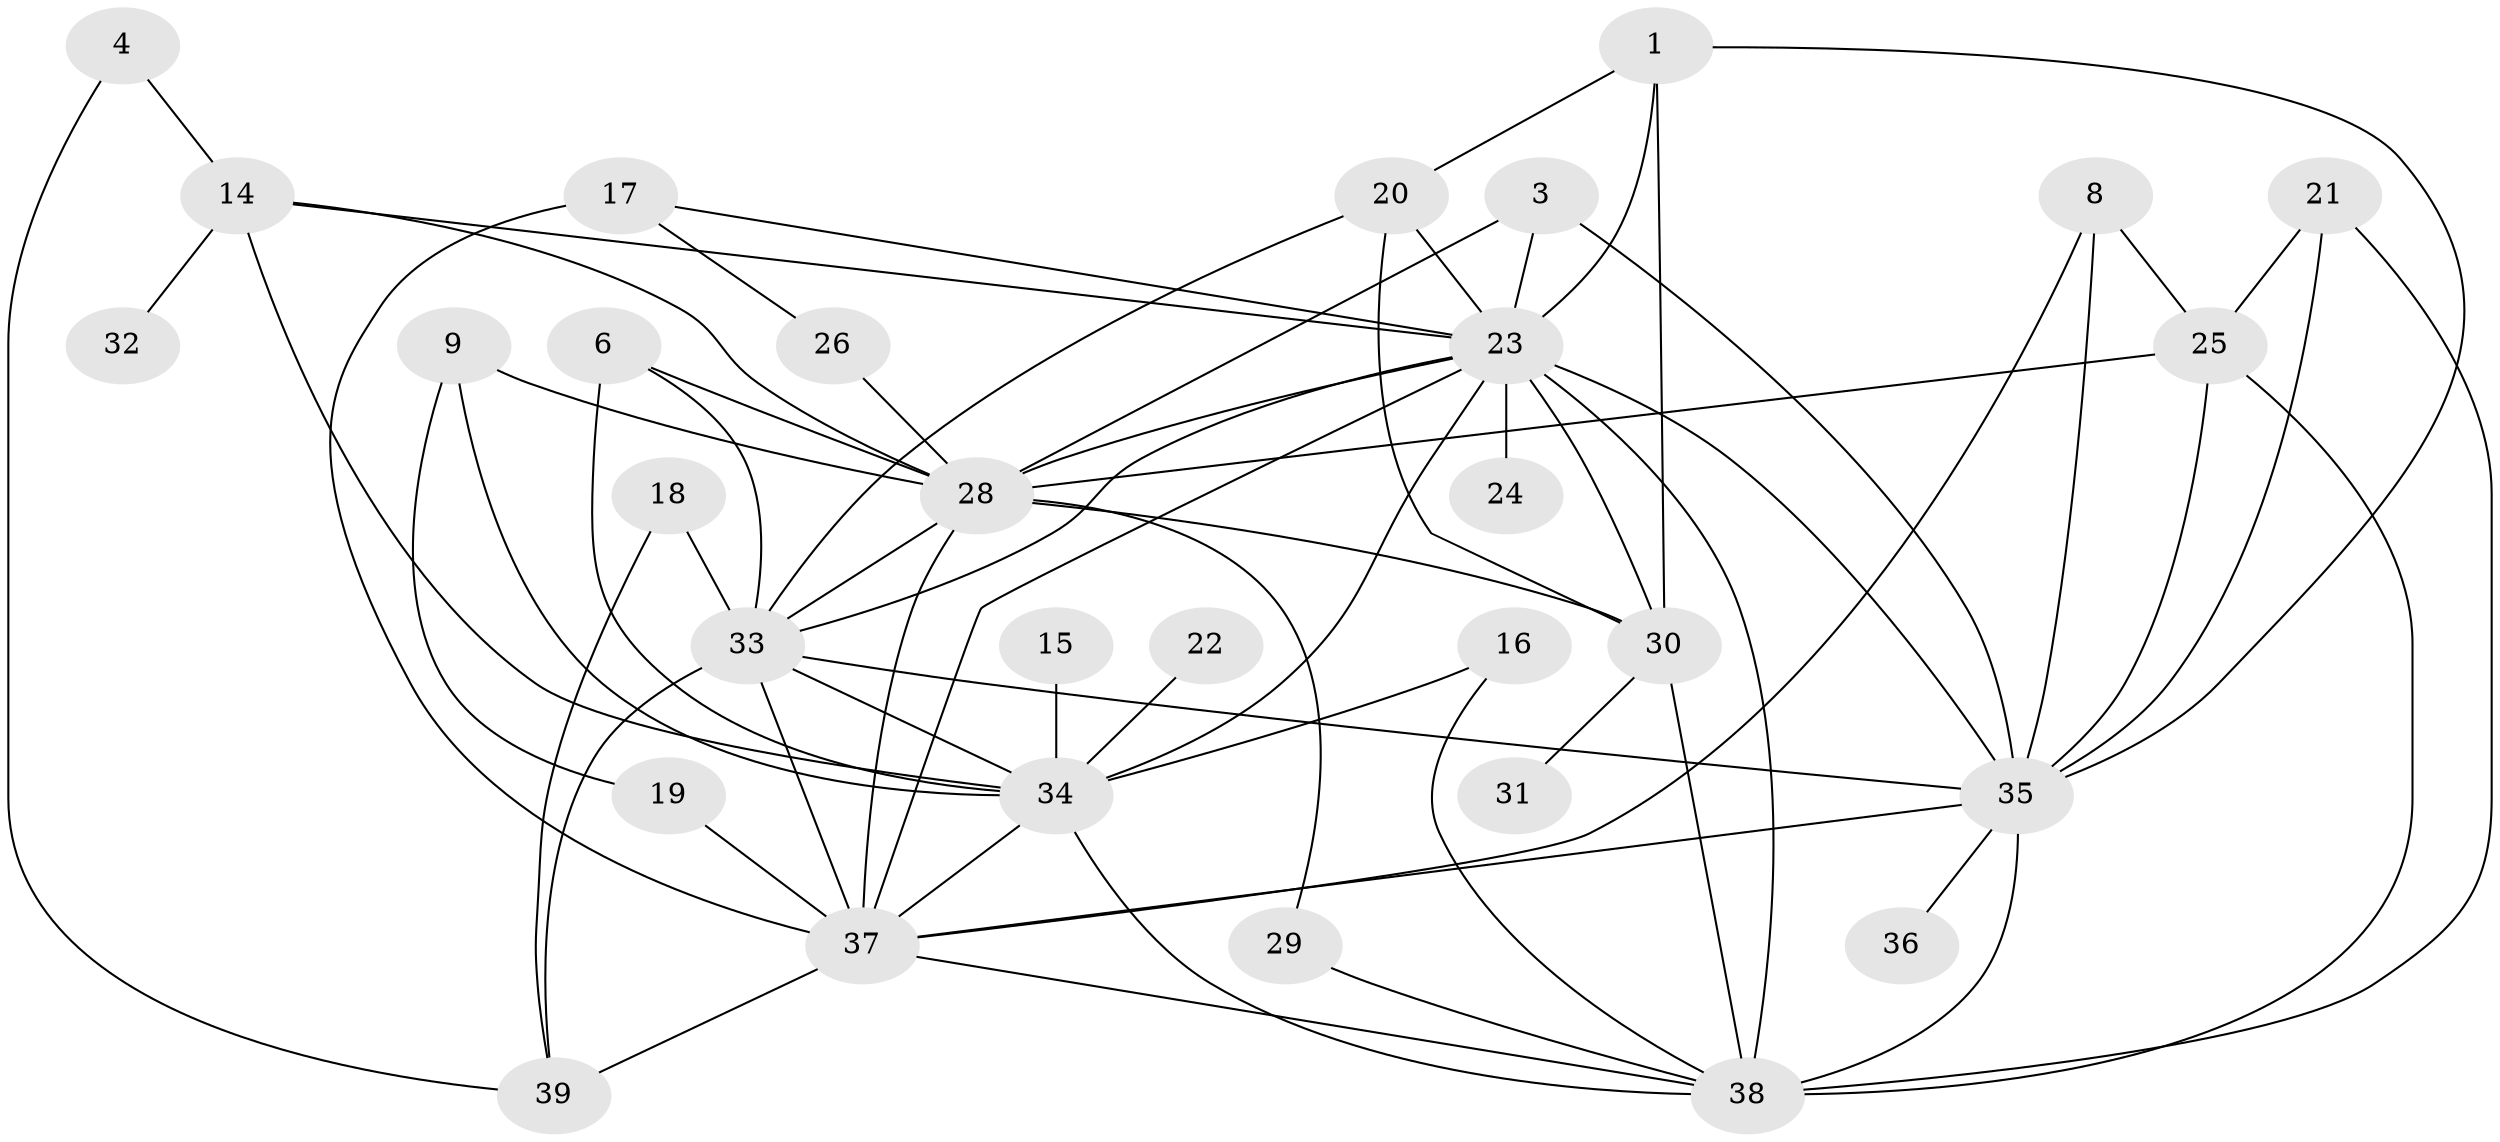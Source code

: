 // original degree distribution, {3: 0.23622047244094488, 5: 0.09448818897637795, 0: 0.06299212598425197, 4: 0.14173228346456693, 1: 0.16535433070866143, 2: 0.2283464566929134, 7: 0.007874015748031496, 6: 0.06299212598425197}
// Generated by graph-tools (version 1.1) at 2025/35/03/04/25 23:35:43]
// undirected, 31 vertices, 68 edges
graph export_dot {
  node [color=gray90,style=filled];
  1;
  3;
  4;
  6;
  8;
  9;
  14;
  15;
  16;
  17;
  18;
  19;
  20;
  21;
  22;
  23;
  24;
  25;
  26;
  28;
  29;
  30;
  31;
  32;
  33;
  34;
  35;
  36;
  37;
  38;
  39;
  1 -- 20 [weight=2.0];
  1 -- 23 [weight=1.0];
  1 -- 30 [weight=1.0];
  1 -- 35 [weight=1.0];
  3 -- 23 [weight=1.0];
  3 -- 28 [weight=1.0];
  3 -- 35 [weight=1.0];
  4 -- 14 [weight=1.0];
  4 -- 39 [weight=1.0];
  6 -- 28 [weight=1.0];
  6 -- 33 [weight=2.0];
  6 -- 34 [weight=2.0];
  8 -- 25 [weight=1.0];
  8 -- 35 [weight=1.0];
  8 -- 37 [weight=1.0];
  9 -- 19 [weight=1.0];
  9 -- 28 [weight=1.0];
  9 -- 34 [weight=1.0];
  14 -- 23 [weight=1.0];
  14 -- 28 [weight=1.0];
  14 -- 32 [weight=1.0];
  14 -- 34 [weight=1.0];
  15 -- 34 [weight=1.0];
  16 -- 34 [weight=1.0];
  16 -- 38 [weight=1.0];
  17 -- 23 [weight=1.0];
  17 -- 26 [weight=1.0];
  17 -- 37 [weight=2.0];
  18 -- 33 [weight=1.0];
  18 -- 39 [weight=1.0];
  19 -- 37 [weight=1.0];
  20 -- 23 [weight=1.0];
  20 -- 30 [weight=1.0];
  20 -- 33 [weight=1.0];
  21 -- 25 [weight=1.0];
  21 -- 35 [weight=1.0];
  21 -- 38 [weight=1.0];
  22 -- 34 [weight=1.0];
  23 -- 24 [weight=1.0];
  23 -- 28 [weight=3.0];
  23 -- 30 [weight=1.0];
  23 -- 33 [weight=2.0];
  23 -- 34 [weight=1.0];
  23 -- 35 [weight=2.0];
  23 -- 37 [weight=1.0];
  23 -- 38 [weight=2.0];
  25 -- 28 [weight=1.0];
  25 -- 35 [weight=2.0];
  25 -- 38 [weight=2.0];
  26 -- 28 [weight=2.0];
  28 -- 29 [weight=1.0];
  28 -- 30 [weight=1.0];
  28 -- 33 [weight=1.0];
  28 -- 37 [weight=2.0];
  29 -- 38 [weight=1.0];
  30 -- 31 [weight=1.0];
  30 -- 38 [weight=2.0];
  33 -- 34 [weight=1.0];
  33 -- 35 [weight=1.0];
  33 -- 37 [weight=2.0];
  33 -- 39 [weight=1.0];
  34 -- 37 [weight=1.0];
  34 -- 38 [weight=1.0];
  35 -- 36 [weight=1.0];
  35 -- 37 [weight=2.0];
  35 -- 38 [weight=1.0];
  37 -- 38 [weight=1.0];
  37 -- 39 [weight=2.0];
}
